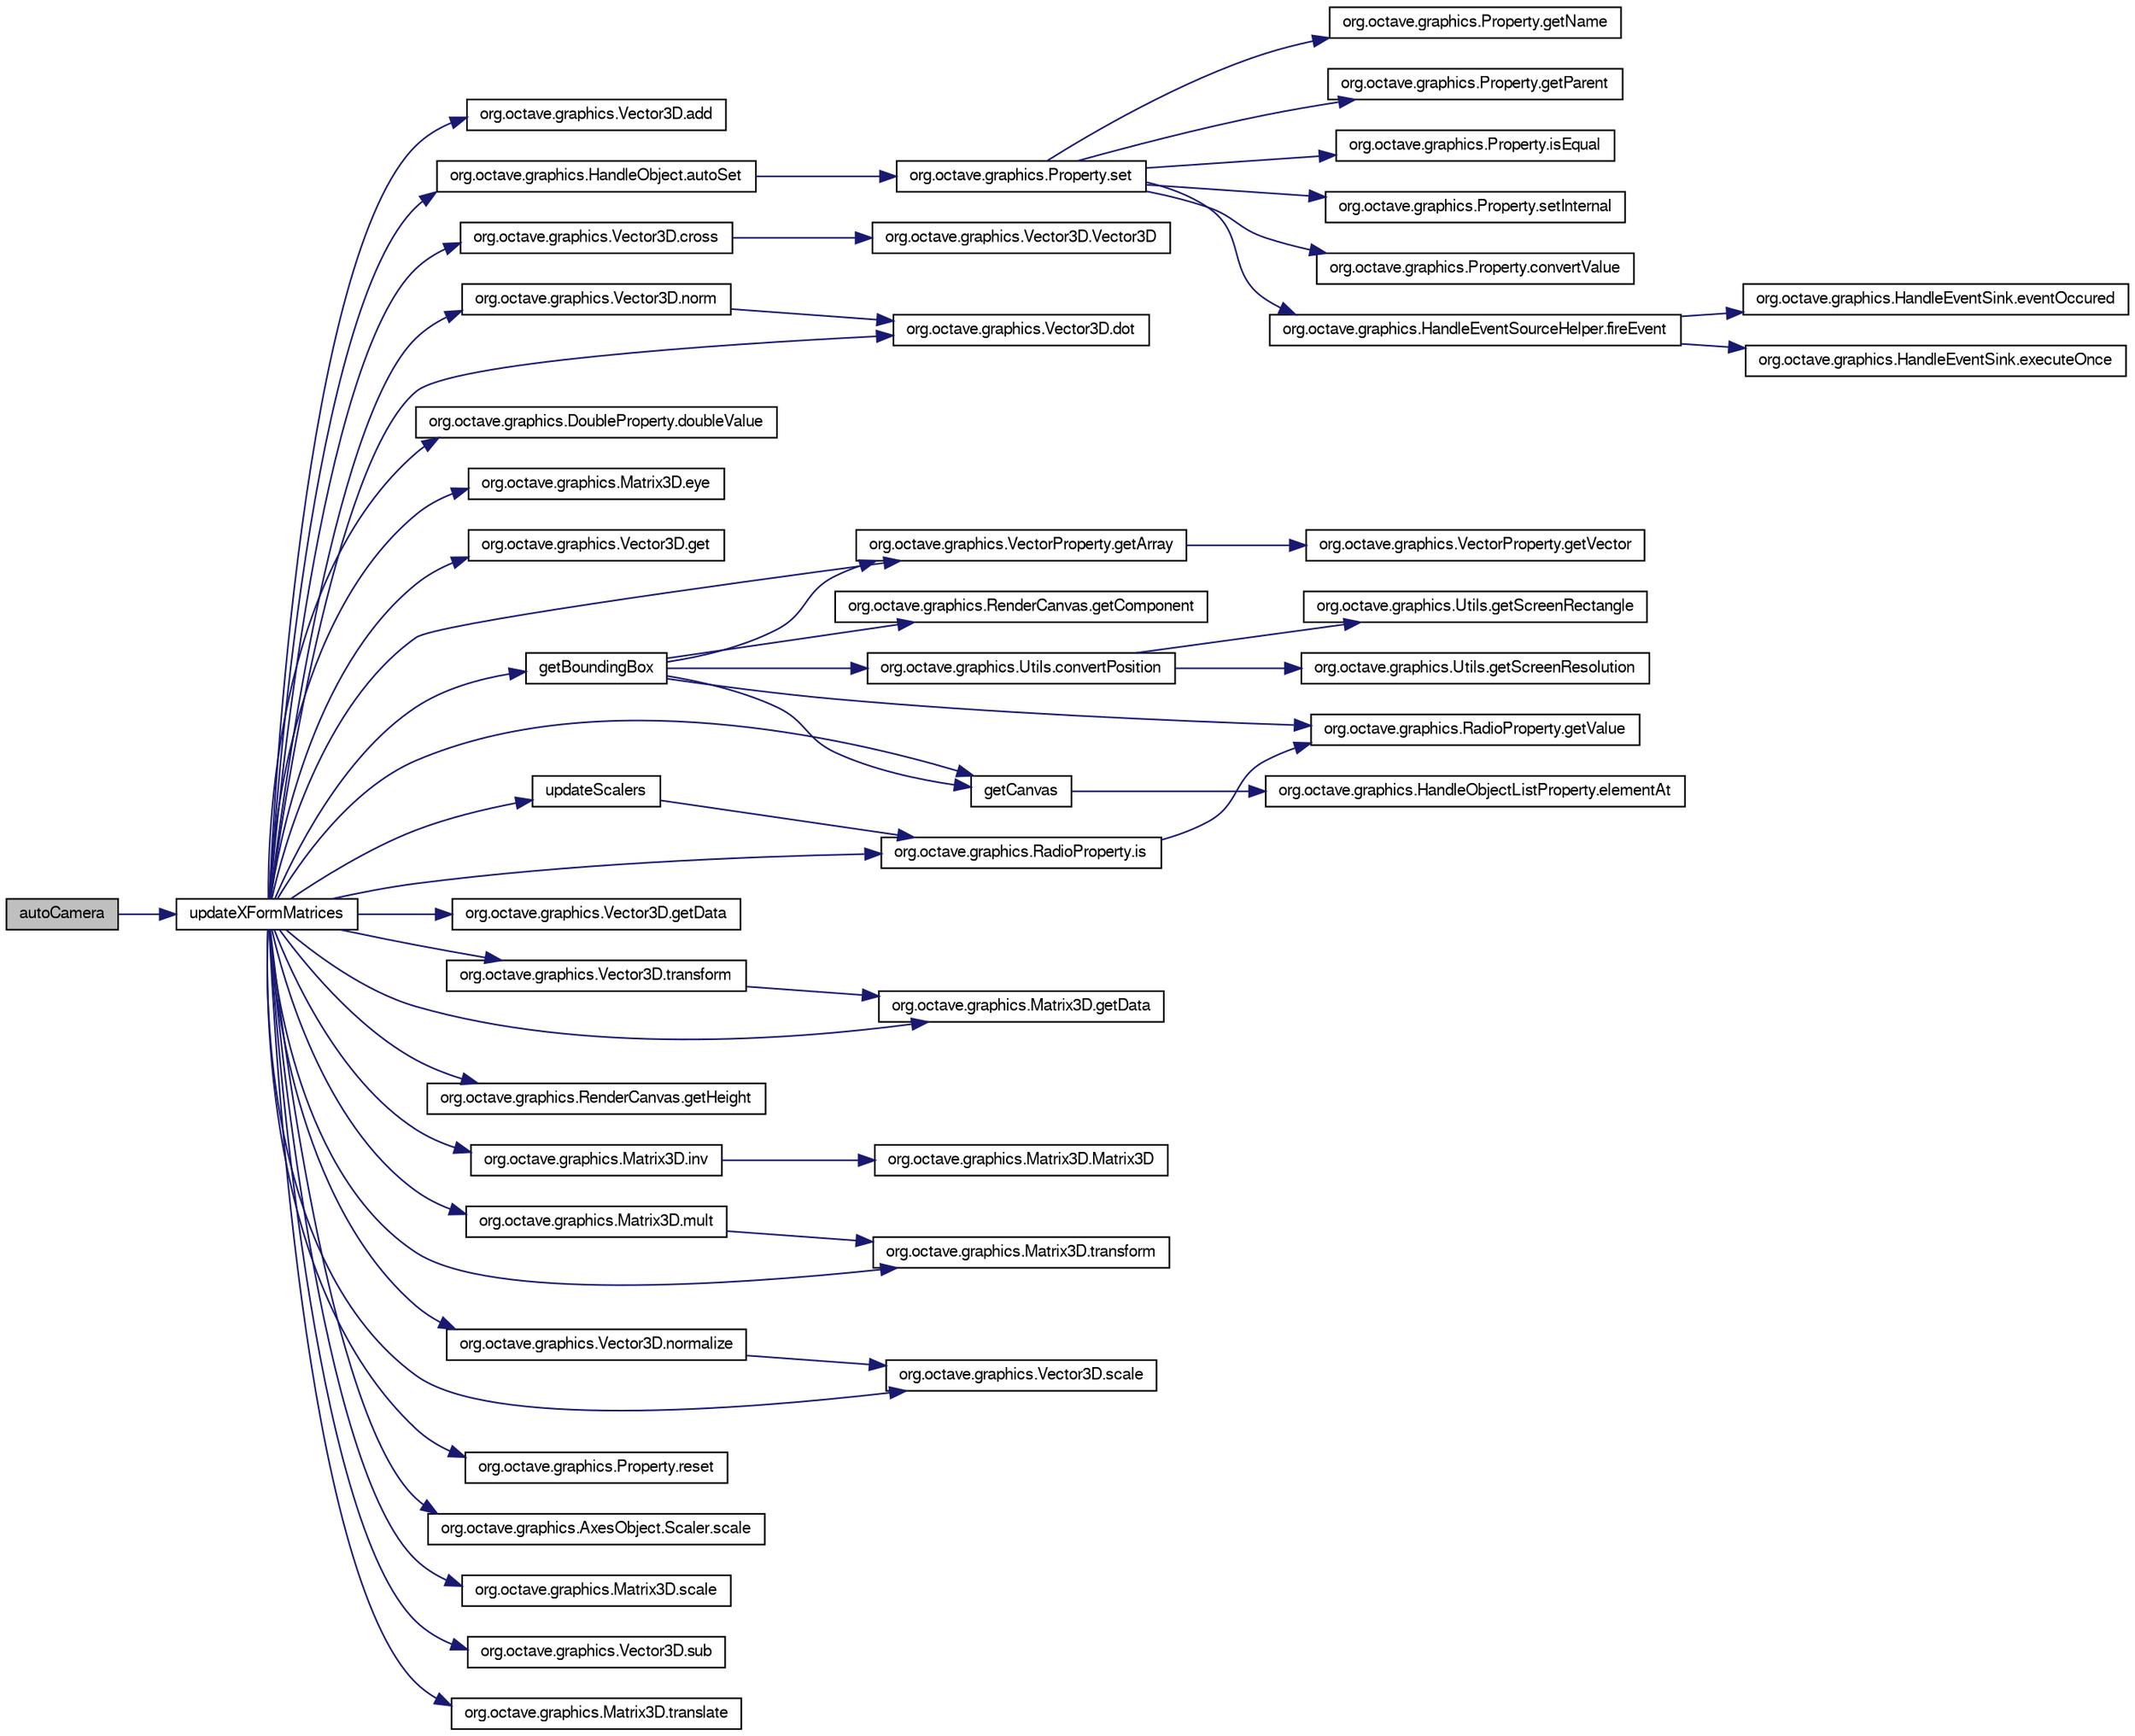 digraph G
{
  edge [fontname="FreeSans",fontsize="10",labelfontname="FreeSans",labelfontsize="10"];
  node [fontname="FreeSans",fontsize="10",shape=record];
  rankdir="LR";
  Node1 [label="autoCamera",height=0.2,width=0.4,color="black", fillcolor="grey75", style="filled" fontcolor="black"];
  Node1 -> Node2 [color="midnightblue",fontsize="10",style="solid",fontname="FreeSans"];
  Node2 [label="updateXFormMatrices",height=0.2,width=0.4,color="black", fillcolor="white", style="filled",URL="$classorg_1_1octave_1_1graphics_1_1_axes_object.html#a34754c6f4719a30759b901e99988767d"];
  Node2 -> Node3 [color="midnightblue",fontsize="10",style="solid",fontname="FreeSans"];
  Node3 [label="org.octave.graphics.Vector3D.add",height=0.2,width=0.4,color="black", fillcolor="white", style="filled",URL="$classorg_1_1octave_1_1graphics_1_1_vector3_d.html#a161c6c5a995fe94260e92805246029d6"];
  Node2 -> Node4 [color="midnightblue",fontsize="10",style="solid",fontname="FreeSans"];
  Node4 [label="org.octave.graphics.HandleObject.autoSet",height=0.2,width=0.4,color="black", fillcolor="white", style="filled",URL="$classorg_1_1octave_1_1graphics_1_1_handle_object.html#a8d2c5ee6879fc8f2e181270b7ea9e934"];
  Node4 -> Node5 [color="midnightblue",fontsize="10",style="solid",fontname="FreeSans"];
  Node5 [label="org.octave.graphics.Property.set",height=0.2,width=0.4,color="black", fillcolor="white", style="filled",URL="$classorg_1_1octave_1_1graphics_1_1_property.html#afa1a5457d4b402c51eb58b213de1065f"];
  Node5 -> Node6 [color="midnightblue",fontsize="10",style="solid",fontname="FreeSans"];
  Node6 [label="org.octave.graphics.Property.convertValue",height=0.2,width=0.4,color="black", fillcolor="white", style="filled",URL="$classorg_1_1octave_1_1graphics_1_1_property.html#a0cf42e0d902221b9bc1468664b67af61"];
  Node5 -> Node7 [color="midnightblue",fontsize="10",style="solid",fontname="FreeSans"];
  Node7 [label="org.octave.graphics.HandleEventSourceHelper.fireEvent",height=0.2,width=0.4,color="black", fillcolor="white", style="filled",URL="$classorg_1_1octave_1_1graphics_1_1_handle_event_source_helper.html#a5796b678f5ec69c49edfb0433a55fcdd"];
  Node7 -> Node8 [color="midnightblue",fontsize="10",style="solid",fontname="FreeSans"];
  Node8 [label="org.octave.graphics.HandleEventSink.eventOccured",height=0.2,width=0.4,color="black", fillcolor="white", style="filled",URL="$interfaceorg_1_1octave_1_1graphics_1_1_handle_event_sink.html#af57803a1a5423527ed510fa8f99837d3"];
  Node7 -> Node9 [color="midnightblue",fontsize="10",style="solid",fontname="FreeSans"];
  Node9 [label="org.octave.graphics.HandleEventSink.executeOnce",height=0.2,width=0.4,color="black", fillcolor="white", style="filled",URL="$interfaceorg_1_1octave_1_1graphics_1_1_handle_event_sink.html#a8e7a2e3153e7c94f6129087e2a6a62b5"];
  Node5 -> Node10 [color="midnightblue",fontsize="10",style="solid",fontname="FreeSans"];
  Node10 [label="org.octave.graphics.Property.getName",height=0.2,width=0.4,color="black", fillcolor="white", style="filled",URL="$classorg_1_1octave_1_1graphics_1_1_property.html#a78ee178b6a73658d65ca60da4d1e6683"];
  Node5 -> Node11 [color="midnightblue",fontsize="10",style="solid",fontname="FreeSans"];
  Node11 [label="org.octave.graphics.Property.getParent",height=0.2,width=0.4,color="black", fillcolor="white", style="filled",URL="$classorg_1_1octave_1_1graphics_1_1_property.html#a3a86c86371259e59b09618cc300d8236"];
  Node5 -> Node12 [color="midnightblue",fontsize="10",style="solid",fontname="FreeSans"];
  Node12 [label="org.octave.graphics.Property.isEqual",height=0.2,width=0.4,color="black", fillcolor="white", style="filled",URL="$classorg_1_1octave_1_1graphics_1_1_property.html#a0e57b9692f447d896661e3be6198389d"];
  Node5 -> Node13 [color="midnightblue",fontsize="10",style="solid",fontname="FreeSans"];
  Node13 [label="org.octave.graphics.Property.setInternal",height=0.2,width=0.4,color="black", fillcolor="white", style="filled",URL="$classorg_1_1octave_1_1graphics_1_1_property.html#a571fa56bb076982d2bdb9f6a4e670434"];
  Node2 -> Node14 [color="midnightblue",fontsize="10",style="solid",fontname="FreeSans"];
  Node14 [label="org.octave.graphics.Vector3D.cross",height=0.2,width=0.4,color="black", fillcolor="white", style="filled",URL="$classorg_1_1octave_1_1graphics_1_1_vector3_d.html#a8d63a47a8888a907fc69001263d28590"];
  Node14 -> Node15 [color="midnightblue",fontsize="10",style="solid",fontname="FreeSans"];
  Node15 [label="org.octave.graphics.Vector3D.Vector3D",height=0.2,width=0.4,color="black", fillcolor="white", style="filled",URL="$classorg_1_1octave_1_1graphics_1_1_vector3_d.html#af47a4f496c74d111d02fff7c94f37310"];
  Node2 -> Node16 [color="midnightblue",fontsize="10",style="solid",fontname="FreeSans"];
  Node16 [label="org.octave.graphics.Vector3D.dot",height=0.2,width=0.4,color="black", fillcolor="white", style="filled",URL="$classorg_1_1octave_1_1graphics_1_1_vector3_d.html#ab0ce961669339476ce3a7f54f22482f3"];
  Node2 -> Node17 [color="midnightblue",fontsize="10",style="solid",fontname="FreeSans"];
  Node17 [label="org.octave.graphics.DoubleProperty.doubleValue",height=0.2,width=0.4,color="black", fillcolor="white", style="filled",URL="$classorg_1_1octave_1_1graphics_1_1_double_property.html#aad7c86e3a7c4753efa88b5c659496c05"];
  Node2 -> Node18 [color="midnightblue",fontsize="10",style="solid",fontname="FreeSans"];
  Node18 [label="org.octave.graphics.Matrix3D.eye",height=0.2,width=0.4,color="black", fillcolor="white", style="filled",URL="$classorg_1_1octave_1_1graphics_1_1_matrix3_d.html#a576603a22be715dc2c22a9002737e655"];
  Node2 -> Node19 [color="midnightblue",fontsize="10",style="solid",fontname="FreeSans"];
  Node19 [label="org.octave.graphics.Vector3D.get",height=0.2,width=0.4,color="black", fillcolor="white", style="filled",URL="$classorg_1_1octave_1_1graphics_1_1_vector3_d.html#a2fea79959a8fcac22a4729c9a7c86c31"];
  Node2 -> Node20 [color="midnightblue",fontsize="10",style="solid",fontname="FreeSans"];
  Node20 [label="org.octave.graphics.VectorProperty.getArray",height=0.2,width=0.4,color="black", fillcolor="white", style="filled",URL="$classorg_1_1octave_1_1graphics_1_1_vector_property.html#ac9573ab949db7e86c1b0bd502d50e9f1"];
  Node20 -> Node21 [color="midnightblue",fontsize="10",style="solid",fontname="FreeSans"];
  Node21 [label="org.octave.graphics.VectorProperty.getVector",height=0.2,width=0.4,color="black", fillcolor="white", style="filled",URL="$classorg_1_1octave_1_1graphics_1_1_vector_property.html#a4ee8a1258ab4c3158a01e1442835be2a"];
  Node2 -> Node22 [color="midnightblue",fontsize="10",style="solid",fontname="FreeSans"];
  Node22 [label="getBoundingBox",height=0.2,width=0.4,color="black", fillcolor="white", style="filled",URL="$classorg_1_1octave_1_1graphics_1_1_axes_object.html#a5081086fe29e8e32a61359f18bb7b8b0"];
  Node22 -> Node23 [color="midnightblue",fontsize="10",style="solid",fontname="FreeSans"];
  Node23 [label="org.octave.graphics.Utils.convertPosition",height=0.2,width=0.4,color="black", fillcolor="white", style="filled",URL="$classorg_1_1octave_1_1graphics_1_1_utils.html#abc92528a969cc7b9b28c0a491e61a7a6"];
  Node23 -> Node24 [color="midnightblue",fontsize="10",style="solid",fontname="FreeSans"];
  Node24 [label="org.octave.graphics.Utils.getScreenRectangle",height=0.2,width=0.4,color="black", fillcolor="white", style="filled",URL="$classorg_1_1octave_1_1graphics_1_1_utils.html#a5dde55be7ef2d050d9cd4694def3b101"];
  Node23 -> Node25 [color="midnightblue",fontsize="10",style="solid",fontname="FreeSans"];
  Node25 [label="org.octave.graphics.Utils.getScreenResolution",height=0.2,width=0.4,color="black", fillcolor="white", style="filled",URL="$classorg_1_1octave_1_1graphics_1_1_utils.html#afb64bea165add980f858fbbb9664ffcd"];
  Node22 -> Node20 [color="midnightblue",fontsize="10",style="solid",fontname="FreeSans"];
  Node22 -> Node26 [color="midnightblue",fontsize="10",style="solid",fontname="FreeSans"];
  Node26 [label="getCanvas",height=0.2,width=0.4,color="black", fillcolor="white", style="filled",URL="$classorg_1_1octave_1_1graphics_1_1_axes_object.html#a4f7f24e8f6fae612a9184b2c43646641"];
  Node26 -> Node27 [color="midnightblue",fontsize="10",style="solid",fontname="FreeSans"];
  Node27 [label="org.octave.graphics.HandleObjectListProperty.elementAt",height=0.2,width=0.4,color="black", fillcolor="white", style="filled",URL="$classorg_1_1octave_1_1graphics_1_1_handle_object_list_property.html#ad4f83b73289f32a66f2d7c611f830616"];
  Node22 -> Node28 [color="midnightblue",fontsize="10",style="solid",fontname="FreeSans"];
  Node28 [label="org.octave.graphics.RenderCanvas.getComponent",height=0.2,width=0.4,color="black", fillcolor="white", style="filled",URL="$interfaceorg_1_1octave_1_1graphics_1_1_render_canvas.html#a3d16ca3166d8e4af4a7a285efefe3c1f"];
  Node22 -> Node29 [color="midnightblue",fontsize="10",style="solid",fontname="FreeSans"];
  Node29 [label="org.octave.graphics.RadioProperty.getValue",height=0.2,width=0.4,color="black", fillcolor="white", style="filled",URL="$classorg_1_1octave_1_1graphics_1_1_radio_property.html#a574b29843fb09dff2bf8edd82341f051"];
  Node2 -> Node26 [color="midnightblue",fontsize="10",style="solid",fontname="FreeSans"];
  Node2 -> Node30 [color="midnightblue",fontsize="10",style="solid",fontname="FreeSans"];
  Node30 [label="org.octave.graphics.Vector3D.getData",height=0.2,width=0.4,color="black", fillcolor="white", style="filled",URL="$classorg_1_1octave_1_1graphics_1_1_vector3_d.html#aa27f1ed28de9d1d45b61c0e5562bd4bc"];
  Node2 -> Node31 [color="midnightblue",fontsize="10",style="solid",fontname="FreeSans"];
  Node31 [label="org.octave.graphics.Matrix3D.getData",height=0.2,width=0.4,color="black", fillcolor="white", style="filled",URL="$classorg_1_1octave_1_1graphics_1_1_matrix3_d.html#aa27f1ed28de9d1d45b61c0e5562bd4bc"];
  Node2 -> Node32 [color="midnightblue",fontsize="10",style="solid",fontname="FreeSans"];
  Node32 [label="org.octave.graphics.RenderCanvas.getHeight",height=0.2,width=0.4,color="black", fillcolor="white", style="filled",URL="$interfaceorg_1_1octave_1_1graphics_1_1_render_canvas.html#a07efb2a4e9a982688c8bb3c3f21d1092"];
  Node2 -> Node33 [color="midnightblue",fontsize="10",style="solid",fontname="FreeSans"];
  Node33 [label="org.octave.graphics.Matrix3D.inv",height=0.2,width=0.4,color="black", fillcolor="white", style="filled",URL="$classorg_1_1octave_1_1graphics_1_1_matrix3_d.html#a434757b162109cc77ff533c2af582278"];
  Node33 -> Node34 [color="midnightblue",fontsize="10",style="solid",fontname="FreeSans"];
  Node34 [label="org.octave.graphics.Matrix3D.Matrix3D",height=0.2,width=0.4,color="black", fillcolor="white", style="filled",URL="$classorg_1_1octave_1_1graphics_1_1_matrix3_d.html#a85f1443138098ec52b77a21dd17a332e"];
  Node2 -> Node35 [color="midnightblue",fontsize="10",style="solid",fontname="FreeSans"];
  Node35 [label="org.octave.graphics.RadioProperty.is",height=0.2,width=0.4,color="black", fillcolor="white", style="filled",URL="$classorg_1_1octave_1_1graphics_1_1_radio_property.html#a6b679eb3fe87358e20dc354d8f0e06b7"];
  Node35 -> Node29 [color="midnightblue",fontsize="10",style="solid",fontname="FreeSans"];
  Node2 -> Node36 [color="midnightblue",fontsize="10",style="solid",fontname="FreeSans"];
  Node36 [label="org.octave.graphics.Matrix3D.mult",height=0.2,width=0.4,color="black", fillcolor="white", style="filled",URL="$classorg_1_1octave_1_1graphics_1_1_matrix3_d.html#a1c6977bf814a5f75c2f8f31c25eb515f"];
  Node36 -> Node37 [color="midnightblue",fontsize="10",style="solid",fontname="FreeSans"];
  Node37 [label="org.octave.graphics.Matrix3D.transform",height=0.2,width=0.4,color="black", fillcolor="white", style="filled",URL="$classorg_1_1octave_1_1graphics_1_1_matrix3_d.html#a3cdda87901befb4eab448cdd87338f5a"];
  Node2 -> Node38 [color="midnightblue",fontsize="10",style="solid",fontname="FreeSans"];
  Node38 [label="org.octave.graphics.Vector3D.norm",height=0.2,width=0.4,color="black", fillcolor="white", style="filled",URL="$classorg_1_1octave_1_1graphics_1_1_vector3_d.html#a53de49d8c84dcc44f9b4086e3a371475"];
  Node38 -> Node16 [color="midnightblue",fontsize="10",style="solid",fontname="FreeSans"];
  Node2 -> Node39 [color="midnightblue",fontsize="10",style="solid",fontname="FreeSans"];
  Node39 [label="org.octave.graphics.Vector3D.normalize",height=0.2,width=0.4,color="black", fillcolor="white", style="filled",URL="$classorg_1_1octave_1_1graphics_1_1_vector3_d.html#acd0de676568888d848beb97dcc53ae47"];
  Node39 -> Node40 [color="midnightblue",fontsize="10",style="solid",fontname="FreeSans"];
  Node40 [label="org.octave.graphics.Vector3D.scale",height=0.2,width=0.4,color="black", fillcolor="white", style="filled",URL="$classorg_1_1octave_1_1graphics_1_1_vector3_d.html#ac27f31adada4333fd9e5b1d683cc2dc3"];
  Node2 -> Node41 [color="midnightblue",fontsize="10",style="solid",fontname="FreeSans"];
  Node41 [label="org.octave.graphics.Property.reset",height=0.2,width=0.4,color="black", fillcolor="white", style="filled",URL="$classorg_1_1octave_1_1graphics_1_1_property.html#ab66b5dbada95d5c93af2876420fb49ec"];
  Node2 -> Node42 [color="midnightblue",fontsize="10",style="solid",fontname="FreeSans"];
  Node42 [label="org.octave.graphics.AxesObject.Scaler.scale",height=0.2,width=0.4,color="black", fillcolor="white", style="filled",URL="$interfaceorg_1_1octave_1_1graphics_1_1_axes_object_1_1_scaler.html#af92485cd422d7c32753efcf98d776037"];
  Node2 -> Node43 [color="midnightblue",fontsize="10",style="solid",fontname="FreeSans"];
  Node43 [label="org.octave.graphics.Matrix3D.scale",height=0.2,width=0.4,color="black", fillcolor="white", style="filled",URL="$classorg_1_1octave_1_1graphics_1_1_matrix3_d.html#acd57dfdbba80f034f23a2638629d4698"];
  Node2 -> Node40 [color="midnightblue",fontsize="10",style="solid",fontname="FreeSans"];
  Node2 -> Node44 [color="midnightblue",fontsize="10",style="solid",fontname="FreeSans"];
  Node44 [label="org.octave.graphics.Vector3D.sub",height=0.2,width=0.4,color="black", fillcolor="white", style="filled",URL="$classorg_1_1octave_1_1graphics_1_1_vector3_d.html#a546f6cc333d61a804036644db7a1f188"];
  Node2 -> Node45 [color="midnightblue",fontsize="10",style="solid",fontname="FreeSans"];
  Node45 [label="org.octave.graphics.Vector3D.transform",height=0.2,width=0.4,color="black", fillcolor="white", style="filled",URL="$classorg_1_1octave_1_1graphics_1_1_vector3_d.html#ae95266ecfc62f267b4a4efa05a3b9419"];
  Node45 -> Node31 [color="midnightblue",fontsize="10",style="solid",fontname="FreeSans"];
  Node2 -> Node37 [color="midnightblue",fontsize="10",style="solid",fontname="FreeSans"];
  Node2 -> Node46 [color="midnightblue",fontsize="10",style="solid",fontname="FreeSans"];
  Node46 [label="org.octave.graphics.Matrix3D.translate",height=0.2,width=0.4,color="black", fillcolor="white", style="filled",URL="$classorg_1_1octave_1_1graphics_1_1_matrix3_d.html#a56405fd2b22f51d08b371fb188374a40"];
  Node2 -> Node47 [color="midnightblue",fontsize="10",style="solid",fontname="FreeSans"];
  Node47 [label="updateScalers",height=0.2,width=0.4,color="black", fillcolor="white", style="filled",URL="$classorg_1_1octave_1_1graphics_1_1_axes_object.html#a16eb23ebea51f2feb12bf45af6c34c7b"];
  Node47 -> Node35 [color="midnightblue",fontsize="10",style="solid",fontname="FreeSans"];
}
